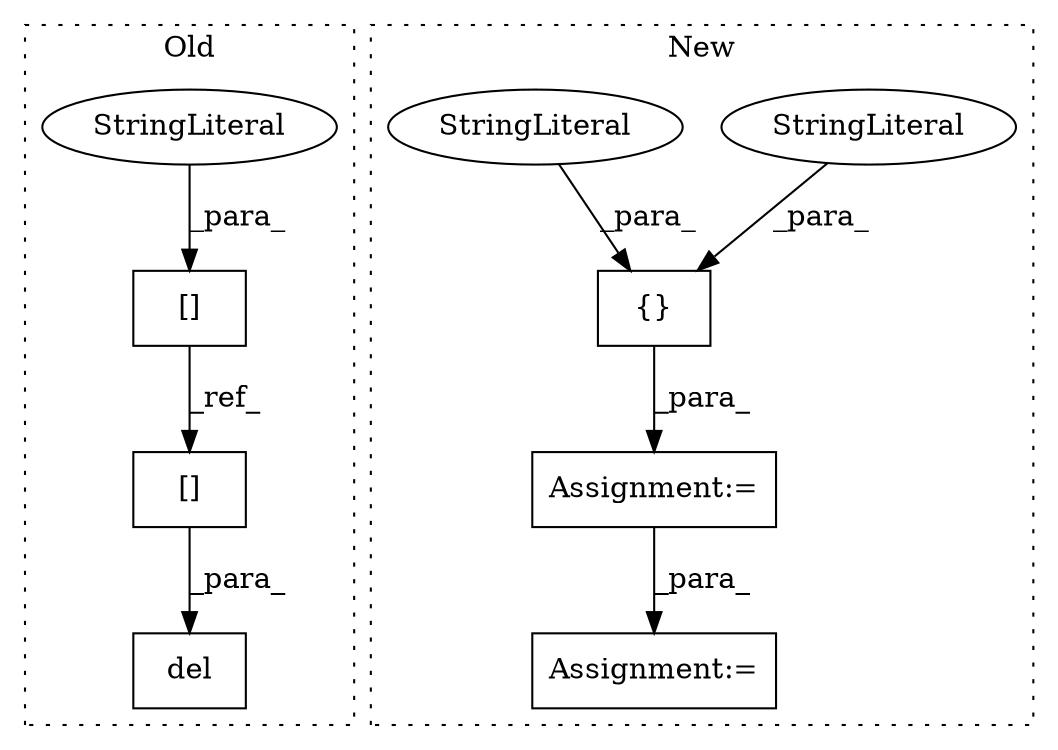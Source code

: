 digraph G {
subgraph cluster0 {
1 [label="del" a="32" s="1680,1695" l="4,1" shape="box"];
4 [label="[]" a="2" s="1462,1474" l="7,1" shape="box"];
6 [label="StringLiteral" a="45" s="1469" l="5" shape="ellipse"];
9 [label="[]" a="2" s="1684,1694" l="7,1" shape="box"];
label = "Old";
style="dotted";
}
subgraph cluster1 {
2 [label="{}" a="4" s="874,959" l="1,1" shape="box"];
3 [label="Assignment:=" a="7" s="1241" l="1" shape="box"];
5 [label="StringLiteral" a="45" s="948" l="11" shape="ellipse"];
7 [label="StringLiteral" a="45" s="921" l="12" shape="ellipse"];
8 [label="Assignment:=" a="7" s="1354" l="37" shape="box"];
label = "New";
style="dotted";
}
2 -> 3 [label="_para_"];
3 -> 8 [label="_para_"];
4 -> 9 [label="_ref_"];
5 -> 2 [label="_para_"];
6 -> 4 [label="_para_"];
7 -> 2 [label="_para_"];
9 -> 1 [label="_para_"];
}